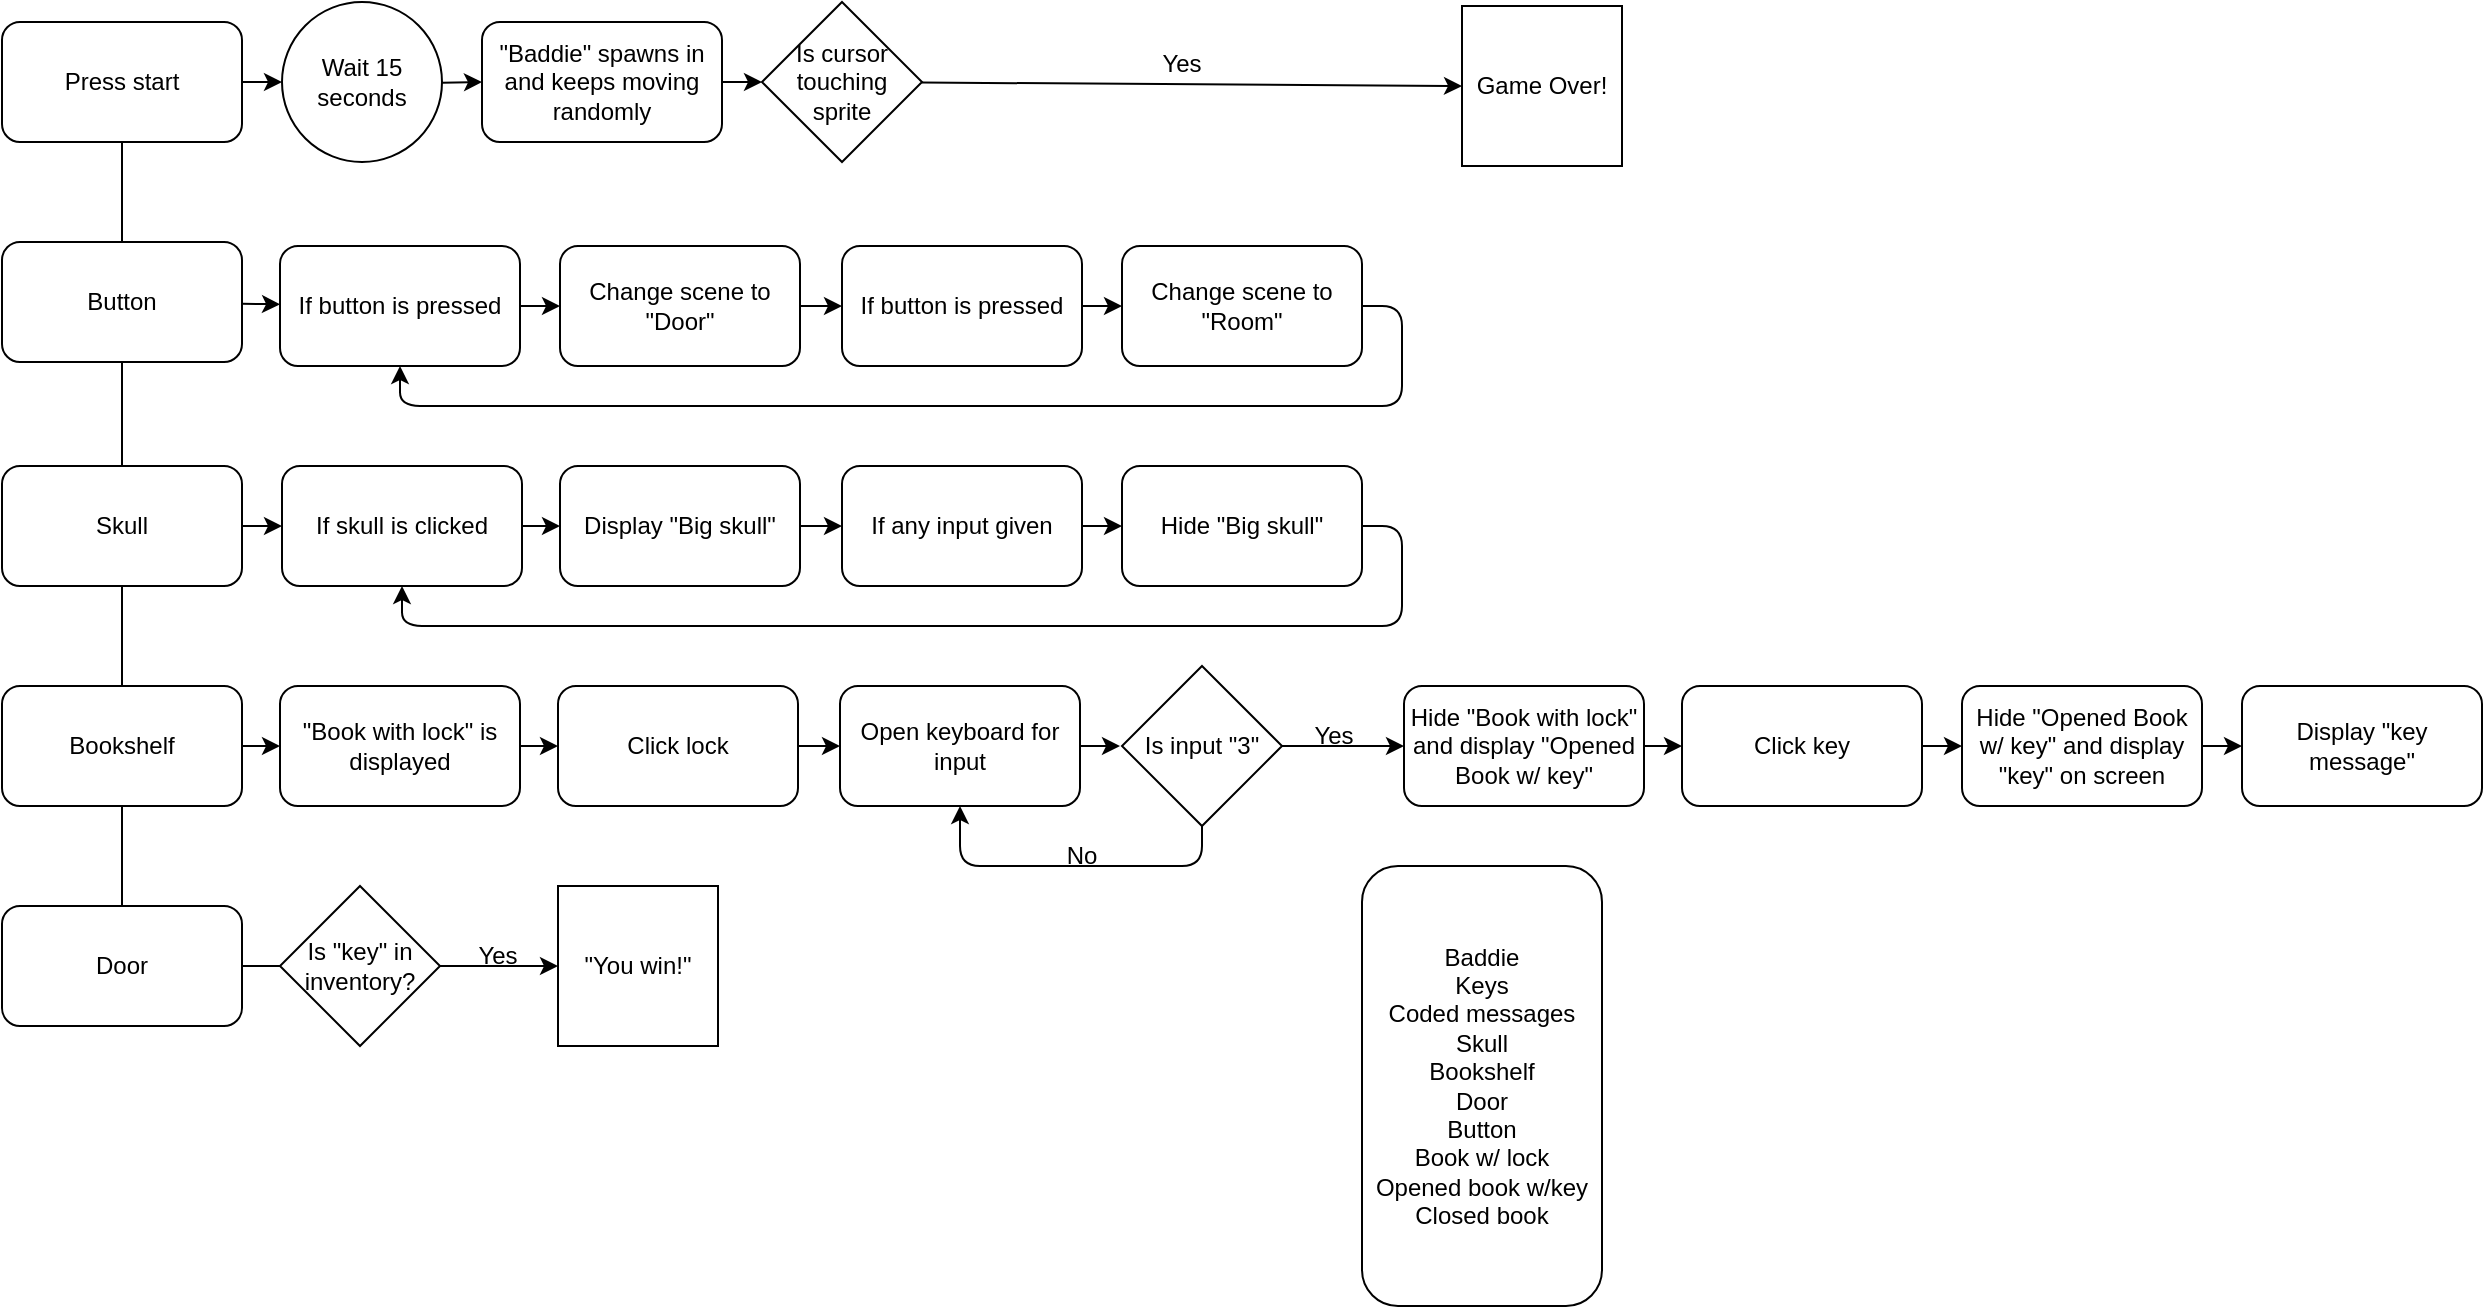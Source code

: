 <mxfile>
    <diagram id="Q2WyhzI_qDWe3qYZNnDO" name="Page-1">
        <mxGraphModel dx="1130" dy="787" grid="1" gridSize="10" guides="1" tooltips="1" connect="1" arrows="1" fold="1" page="1" pageScale="1" pageWidth="850" pageHeight="1100" math="0" shadow="0">
            <root>
                <mxCell id="0"/>
                <mxCell id="1" parent="0"/>
                <mxCell id="13" style="edgeStyle=none;html=1;entryX=0;entryY=0.5;entryDx=0;entryDy=0;" edge="1" parent="1" source="2" target="12">
                    <mxGeometry relative="1" as="geometry"/>
                </mxCell>
                <mxCell id="2" value="Press start" style="rounded=1;whiteSpace=wrap;html=1;" vertex="1" parent="1">
                    <mxGeometry x="20" y="18" width="120" height="60" as="geometry"/>
                </mxCell>
                <mxCell id="25" style="edgeStyle=none;html=1;" edge="1" parent="1" source="3" target="26">
                    <mxGeometry relative="1" as="geometry">
                        <mxPoint x="379" y="122" as="targetPoint"/>
                    </mxGeometry>
                </mxCell>
                <mxCell id="3" value="If button is pressed" style="whiteSpace=wrap;html=1;rounded=1;" vertex="1" parent="1">
                    <mxGeometry x="159" y="130" width="120" height="60" as="geometry"/>
                </mxCell>
                <mxCell id="7" value="Baddie&lt;br&gt;Keys&lt;br&gt;Coded messages&lt;br&gt;Skull&lt;br&gt;Bookshelf&lt;br&gt;Door&lt;br&gt;Button&lt;br&gt;Book w/ lock&lt;br&gt;Opened book w/key&lt;br&gt;Closed book" style="rounded=1;whiteSpace=wrap;html=1;" vertex="1" parent="1">
                    <mxGeometry x="700" y="440" width="120" height="220" as="geometry"/>
                </mxCell>
                <mxCell id="42" style="edgeStyle=none;html=1;" edge="1" parent="1" source="9" target="34">
                    <mxGeometry relative="1" as="geometry"/>
                </mxCell>
                <mxCell id="9" value="Skull" style="rounded=1;whiteSpace=wrap;html=1;" vertex="1" parent="1">
                    <mxGeometry x="20" y="240" width="120" height="60" as="geometry"/>
                </mxCell>
                <mxCell id="18" style="edgeStyle=none;html=1;entryX=0;entryY=0.5;entryDx=0;entryDy=0;" edge="1" parent="1" source="12" target="17">
                    <mxGeometry relative="1" as="geometry"/>
                </mxCell>
                <mxCell id="12" value="Wait 15 seconds" style="ellipse;whiteSpace=wrap;html=1;aspect=fixed;" vertex="1" parent="1">
                    <mxGeometry x="160" y="8" width="80" height="80" as="geometry"/>
                </mxCell>
                <mxCell id="31" style="edgeStyle=none;html=1;entryX=0;entryY=0.5;entryDx=0;entryDy=0;" edge="1" parent="1" source="14" target="24">
                    <mxGeometry relative="1" as="geometry"/>
                </mxCell>
                <mxCell id="14" value="Is cursor touching sprite" style="rhombus;whiteSpace=wrap;html=1;" vertex="1" parent="1">
                    <mxGeometry x="400" y="8" width="80" height="80" as="geometry"/>
                </mxCell>
                <mxCell id="22" style="edgeStyle=none;html=1;entryX=0;entryY=0.5;entryDx=0;entryDy=0;" edge="1" parent="1" source="17">
                    <mxGeometry relative="1" as="geometry">
                        <mxPoint x="400" y="48" as="targetPoint"/>
                    </mxGeometry>
                </mxCell>
                <mxCell id="17" value="&quot;Baddie&quot; spawns in and keeps moving randomly" style="rounded=1;whiteSpace=wrap;html=1;" vertex="1" parent="1">
                    <mxGeometry x="260" y="18" width="120" height="60" as="geometry"/>
                </mxCell>
                <mxCell id="24" value="Game Over!" style="whiteSpace=wrap;html=1;aspect=fixed;" vertex="1" parent="1">
                    <mxGeometry x="750" y="10" width="80" height="80" as="geometry"/>
                </mxCell>
                <mxCell id="30" style="edgeStyle=none;html=1;" edge="1" parent="1" source="26" target="28">
                    <mxGeometry relative="1" as="geometry"/>
                </mxCell>
                <mxCell id="26" value="Change scene to &quot;Door&quot;" style="rounded=1;whiteSpace=wrap;html=1;" vertex="1" parent="1">
                    <mxGeometry x="299" y="130" width="120" height="60" as="geometry"/>
                </mxCell>
                <mxCell id="27" style="edgeStyle=none;html=1;" edge="1" parent="1" source="28" target="29">
                    <mxGeometry relative="1" as="geometry">
                        <mxPoint x="660" y="122" as="targetPoint"/>
                    </mxGeometry>
                </mxCell>
                <mxCell id="28" value="If button is pressed" style="whiteSpace=wrap;html=1;rounded=1;" vertex="1" parent="1">
                    <mxGeometry x="440" y="130" width="120" height="60" as="geometry"/>
                </mxCell>
                <mxCell id="32" style="edgeStyle=none;html=1;entryX=0.5;entryY=1;entryDx=0;entryDy=0;" edge="1" parent="1" source="29" target="3">
                    <mxGeometry relative="1" as="geometry">
                        <mxPoint x="89" y="200" as="targetPoint"/>
                        <Array as="points">
                            <mxPoint x="720" y="160"/>
                            <mxPoint x="720" y="210"/>
                            <mxPoint x="219" y="210"/>
                        </Array>
                    </mxGeometry>
                </mxCell>
                <mxCell id="29" value="Change scene to &quot;Room&quot;" style="rounded=1;whiteSpace=wrap;html=1;" vertex="1" parent="1">
                    <mxGeometry x="580" y="130" width="120" height="60" as="geometry"/>
                </mxCell>
                <mxCell id="44" style="edgeStyle=none;html=1;entryX=0;entryY=0.5;entryDx=0;entryDy=0;" edge="1" parent="1" source="34" target="43">
                    <mxGeometry relative="1" as="geometry"/>
                </mxCell>
                <mxCell id="34" value="If skull is clicked" style="rounded=1;whiteSpace=wrap;html=1;" vertex="1" parent="1">
                    <mxGeometry x="160" y="240" width="120" height="60" as="geometry"/>
                </mxCell>
                <mxCell id="37" style="edgeStyle=none;html=1;" edge="1" parent="1" source="35" target="3">
                    <mxGeometry relative="1" as="geometry"/>
                </mxCell>
                <mxCell id="35" value="Button" style="rounded=1;whiteSpace=wrap;html=1;" vertex="1" parent="1">
                    <mxGeometry x="20" y="128" width="120" height="60" as="geometry"/>
                </mxCell>
                <mxCell id="40" value="" style="endArrow=none;html=1;entryX=0.5;entryY=1;entryDx=0;entryDy=0;exitX=0.5;exitY=0;exitDx=0;exitDy=0;" edge="1" parent="1" source="35" target="2">
                    <mxGeometry width="50" height="50" relative="1" as="geometry">
                        <mxPoint x="400" y="320" as="sourcePoint"/>
                        <mxPoint x="450" y="270" as="targetPoint"/>
                    </mxGeometry>
                </mxCell>
                <mxCell id="41" value="" style="endArrow=none;html=1;entryX=0.5;entryY=1;entryDx=0;entryDy=0;exitX=0.5;exitY=0;exitDx=0;exitDy=0;" edge="1" parent="1" source="9" target="35">
                    <mxGeometry width="50" height="50" relative="1" as="geometry">
                        <mxPoint x="400" y="320" as="sourcePoint"/>
                        <mxPoint x="450" y="270" as="targetPoint"/>
                    </mxGeometry>
                </mxCell>
                <mxCell id="47" value="" style="edgeStyle=none;html=1;" edge="1" parent="1" source="43" target="46">
                    <mxGeometry relative="1" as="geometry"/>
                </mxCell>
                <mxCell id="43" value="Display &quot;Big skull&quot;" style="rounded=1;whiteSpace=wrap;html=1;" vertex="1" parent="1">
                    <mxGeometry x="299" y="240" width="120" height="60" as="geometry"/>
                </mxCell>
                <mxCell id="49" style="edgeStyle=none;html=1;entryX=0;entryY=0.5;entryDx=0;entryDy=0;" edge="1" parent="1" source="46" target="48">
                    <mxGeometry relative="1" as="geometry"/>
                </mxCell>
                <mxCell id="46" value="If any input given" style="rounded=1;whiteSpace=wrap;html=1;" vertex="1" parent="1">
                    <mxGeometry x="440" y="240" width="120" height="60" as="geometry"/>
                </mxCell>
                <mxCell id="50" style="edgeStyle=none;html=1;entryX=0.5;entryY=1;entryDx=0;entryDy=0;" edge="1" parent="1" source="48" target="34">
                    <mxGeometry relative="1" as="geometry">
                        <mxPoint x="220" y="320" as="targetPoint"/>
                        <Array as="points">
                            <mxPoint x="720" y="270"/>
                            <mxPoint x="720" y="320"/>
                            <mxPoint x="220" y="320"/>
                        </Array>
                    </mxGeometry>
                </mxCell>
                <mxCell id="48" value="Hide &quot;Big skull&quot;" style="rounded=1;whiteSpace=wrap;html=1;" vertex="1" parent="1">
                    <mxGeometry x="580" y="240" width="120" height="60" as="geometry"/>
                </mxCell>
                <mxCell id="51" value="Bookshelf" style="whiteSpace=wrap;html=1;rounded=1;" vertex="1" parent="1">
                    <mxGeometry x="20" y="350" width="120" height="60" as="geometry"/>
                </mxCell>
                <mxCell id="52" value="" style="endArrow=none;html=1;entryX=0.5;entryY=1;entryDx=0;entryDy=0;exitX=0.5;exitY=0;exitDx=0;exitDy=0;" edge="1" parent="1" source="51" target="9">
                    <mxGeometry width="50" height="50" relative="1" as="geometry">
                        <mxPoint x="440" y="330" as="sourcePoint"/>
                        <mxPoint x="490" y="280" as="targetPoint"/>
                    </mxGeometry>
                </mxCell>
                <mxCell id="79" value="" style="edgeStyle=none;html=1;startArrow=none;" edge="1" parent="1" source="80">
                    <mxGeometry relative="1" as="geometry">
                        <mxPoint x="298" y="490" as="targetPoint"/>
                    </mxGeometry>
                </mxCell>
                <mxCell id="53" value="Door" style="rounded=1;whiteSpace=wrap;html=1;" vertex="1" parent="1">
                    <mxGeometry x="20" y="460" width="120" height="60" as="geometry"/>
                </mxCell>
                <mxCell id="56" style="edgeStyle=none;html=1;entryX=0;entryY=0.5;entryDx=0;entryDy=0;" edge="1" parent="1" source="57" target="59">
                    <mxGeometry relative="1" as="geometry"/>
                </mxCell>
                <mxCell id="57" value="&quot;Book with lock&quot; is displayed" style="rounded=1;whiteSpace=wrap;html=1;" vertex="1" parent="1">
                    <mxGeometry x="159" y="350" width="120" height="60" as="geometry"/>
                </mxCell>
                <mxCell id="58" value="" style="edgeStyle=none;html=1;" edge="1" parent="1" source="59" target="61">
                    <mxGeometry relative="1" as="geometry"/>
                </mxCell>
                <mxCell id="59" value="Click lock" style="rounded=1;whiteSpace=wrap;html=1;" vertex="1" parent="1">
                    <mxGeometry x="298" y="350" width="120" height="60" as="geometry"/>
                </mxCell>
                <mxCell id="60" style="edgeStyle=none;html=1;entryX=0;entryY=0.5;entryDx=0;entryDy=0;" edge="1" parent="1" source="61">
                    <mxGeometry relative="1" as="geometry">
                        <mxPoint x="579" y="380" as="targetPoint"/>
                    </mxGeometry>
                </mxCell>
                <mxCell id="61" value="Open keyboard for input" style="rounded=1;whiteSpace=wrap;html=1;" vertex="1" parent="1">
                    <mxGeometry x="439" y="350" width="120" height="60" as="geometry"/>
                </mxCell>
                <mxCell id="65" value="" style="endArrow=classic;html=1;exitX=1;exitY=0.5;exitDx=0;exitDy=0;entryX=0;entryY=0.5;entryDx=0;entryDy=0;" edge="1" parent="1" source="51" target="57">
                    <mxGeometry width="50" height="50" relative="1" as="geometry">
                        <mxPoint x="440" y="330" as="sourcePoint"/>
                        <mxPoint x="490" y="280" as="targetPoint"/>
                    </mxGeometry>
                </mxCell>
                <mxCell id="69" style="edgeStyle=none;html=1;" edge="1" parent="1" source="66">
                    <mxGeometry relative="1" as="geometry">
                        <mxPoint x="721" y="380" as="targetPoint"/>
                    </mxGeometry>
                </mxCell>
                <mxCell id="66" value="Is input &quot;3&quot;" style="rhombus;whiteSpace=wrap;html=1;" vertex="1" parent="1">
                    <mxGeometry x="580" y="340" width="80" height="80" as="geometry"/>
                </mxCell>
                <mxCell id="67" value="" style="endArrow=classic;html=1;exitX=0.5;exitY=1;exitDx=0;exitDy=0;entryX=0.5;entryY=1;entryDx=0;entryDy=0;" edge="1" parent="1" source="66" target="61">
                    <mxGeometry width="50" height="50" relative="1" as="geometry">
                        <mxPoint x="440" y="330" as="sourcePoint"/>
                        <mxPoint x="490" y="280" as="targetPoint"/>
                        <Array as="points">
                            <mxPoint x="620" y="440"/>
                            <mxPoint x="499" y="440"/>
                        </Array>
                    </mxGeometry>
                </mxCell>
                <mxCell id="68" value="No" style="text;html=1;strokeColor=none;fillColor=none;align=center;verticalAlign=middle;whiteSpace=wrap;rounded=0;" vertex="1" parent="1">
                    <mxGeometry x="530" y="420" width="60" height="30" as="geometry"/>
                </mxCell>
                <mxCell id="73" value="" style="edgeStyle=none;html=1;" edge="1" parent="1" source="70" target="72">
                    <mxGeometry relative="1" as="geometry"/>
                </mxCell>
                <mxCell id="70" value="Hide &quot;Book with lock&quot; and display &quot;Opened Book w/ key&quot;" style="rounded=1;whiteSpace=wrap;html=1;" vertex="1" parent="1">
                    <mxGeometry x="721" y="350" width="120" height="60" as="geometry"/>
                </mxCell>
                <mxCell id="71" value="Yes" style="text;html=1;strokeColor=none;fillColor=none;align=center;verticalAlign=middle;whiteSpace=wrap;rounded=0;" vertex="1" parent="1">
                    <mxGeometry x="656" y="360" width="60" height="30" as="geometry"/>
                </mxCell>
                <mxCell id="75" value="" style="edgeStyle=none;html=1;" edge="1" parent="1" source="72" target="74">
                    <mxGeometry relative="1" as="geometry"/>
                </mxCell>
                <mxCell id="72" value="Click key" style="rounded=1;whiteSpace=wrap;html=1;" vertex="1" parent="1">
                    <mxGeometry x="860" y="350" width="120" height="60" as="geometry"/>
                </mxCell>
                <mxCell id="77" style="edgeStyle=none;html=1;entryX=0;entryY=0.5;entryDx=0;entryDy=0;" edge="1" parent="1" source="74" target="76">
                    <mxGeometry relative="1" as="geometry"/>
                </mxCell>
                <mxCell id="74" value="Hide &quot;Opened Book w/ key&quot; and display &quot;key&quot; on screen" style="rounded=1;whiteSpace=wrap;html=1;" vertex="1" parent="1">
                    <mxGeometry x="1000" y="350" width="120" height="60" as="geometry"/>
                </mxCell>
                <mxCell id="76" value="Display &quot;key message&quot;" style="rounded=1;whiteSpace=wrap;html=1;" vertex="1" parent="1">
                    <mxGeometry x="1140" y="350" width="120" height="60" as="geometry"/>
                </mxCell>
                <mxCell id="81" value="" style="edgeStyle=none;html=1;endArrow=none;" edge="1" parent="1" source="53" target="80">
                    <mxGeometry relative="1" as="geometry">
                        <mxPoint x="140" y="493.529" as="sourcePoint"/>
                        <mxPoint x="360" y="506.471" as="targetPoint"/>
                    </mxGeometry>
                </mxCell>
                <mxCell id="80" value="Is &quot;key&quot; in inventory?" style="rhombus;whiteSpace=wrap;html=1;" vertex="1" parent="1">
                    <mxGeometry x="159" y="450" width="80" height="80" as="geometry"/>
                </mxCell>
                <mxCell id="83" value="&quot;You win!&quot;" style="whiteSpace=wrap;html=1;aspect=fixed;" vertex="1" parent="1">
                    <mxGeometry x="298" y="450" width="80" height="80" as="geometry"/>
                </mxCell>
                <mxCell id="85" value="Yes" style="text;html=1;strokeColor=none;fillColor=none;align=center;verticalAlign=middle;whiteSpace=wrap;rounded=0;" vertex="1" parent="1">
                    <mxGeometry x="238" y="470" width="60" height="30" as="geometry"/>
                </mxCell>
                <mxCell id="86" value="" style="endArrow=none;html=1;exitX=0.5;exitY=0;exitDx=0;exitDy=0;entryX=0.5;entryY=1;entryDx=0;entryDy=0;" edge="1" parent="1" source="53" target="51">
                    <mxGeometry width="50" height="50" relative="1" as="geometry">
                        <mxPoint x="330" y="420" as="sourcePoint"/>
                        <mxPoint x="380" y="370" as="targetPoint"/>
                    </mxGeometry>
                </mxCell>
                <mxCell id="87" value="Yes" style="text;html=1;strokeColor=none;fillColor=none;align=center;verticalAlign=middle;whiteSpace=wrap;rounded=0;" vertex="1" parent="1">
                    <mxGeometry x="580" y="24" width="60" height="30" as="geometry"/>
                </mxCell>
            </root>
        </mxGraphModel>
    </diagram>
</mxfile>